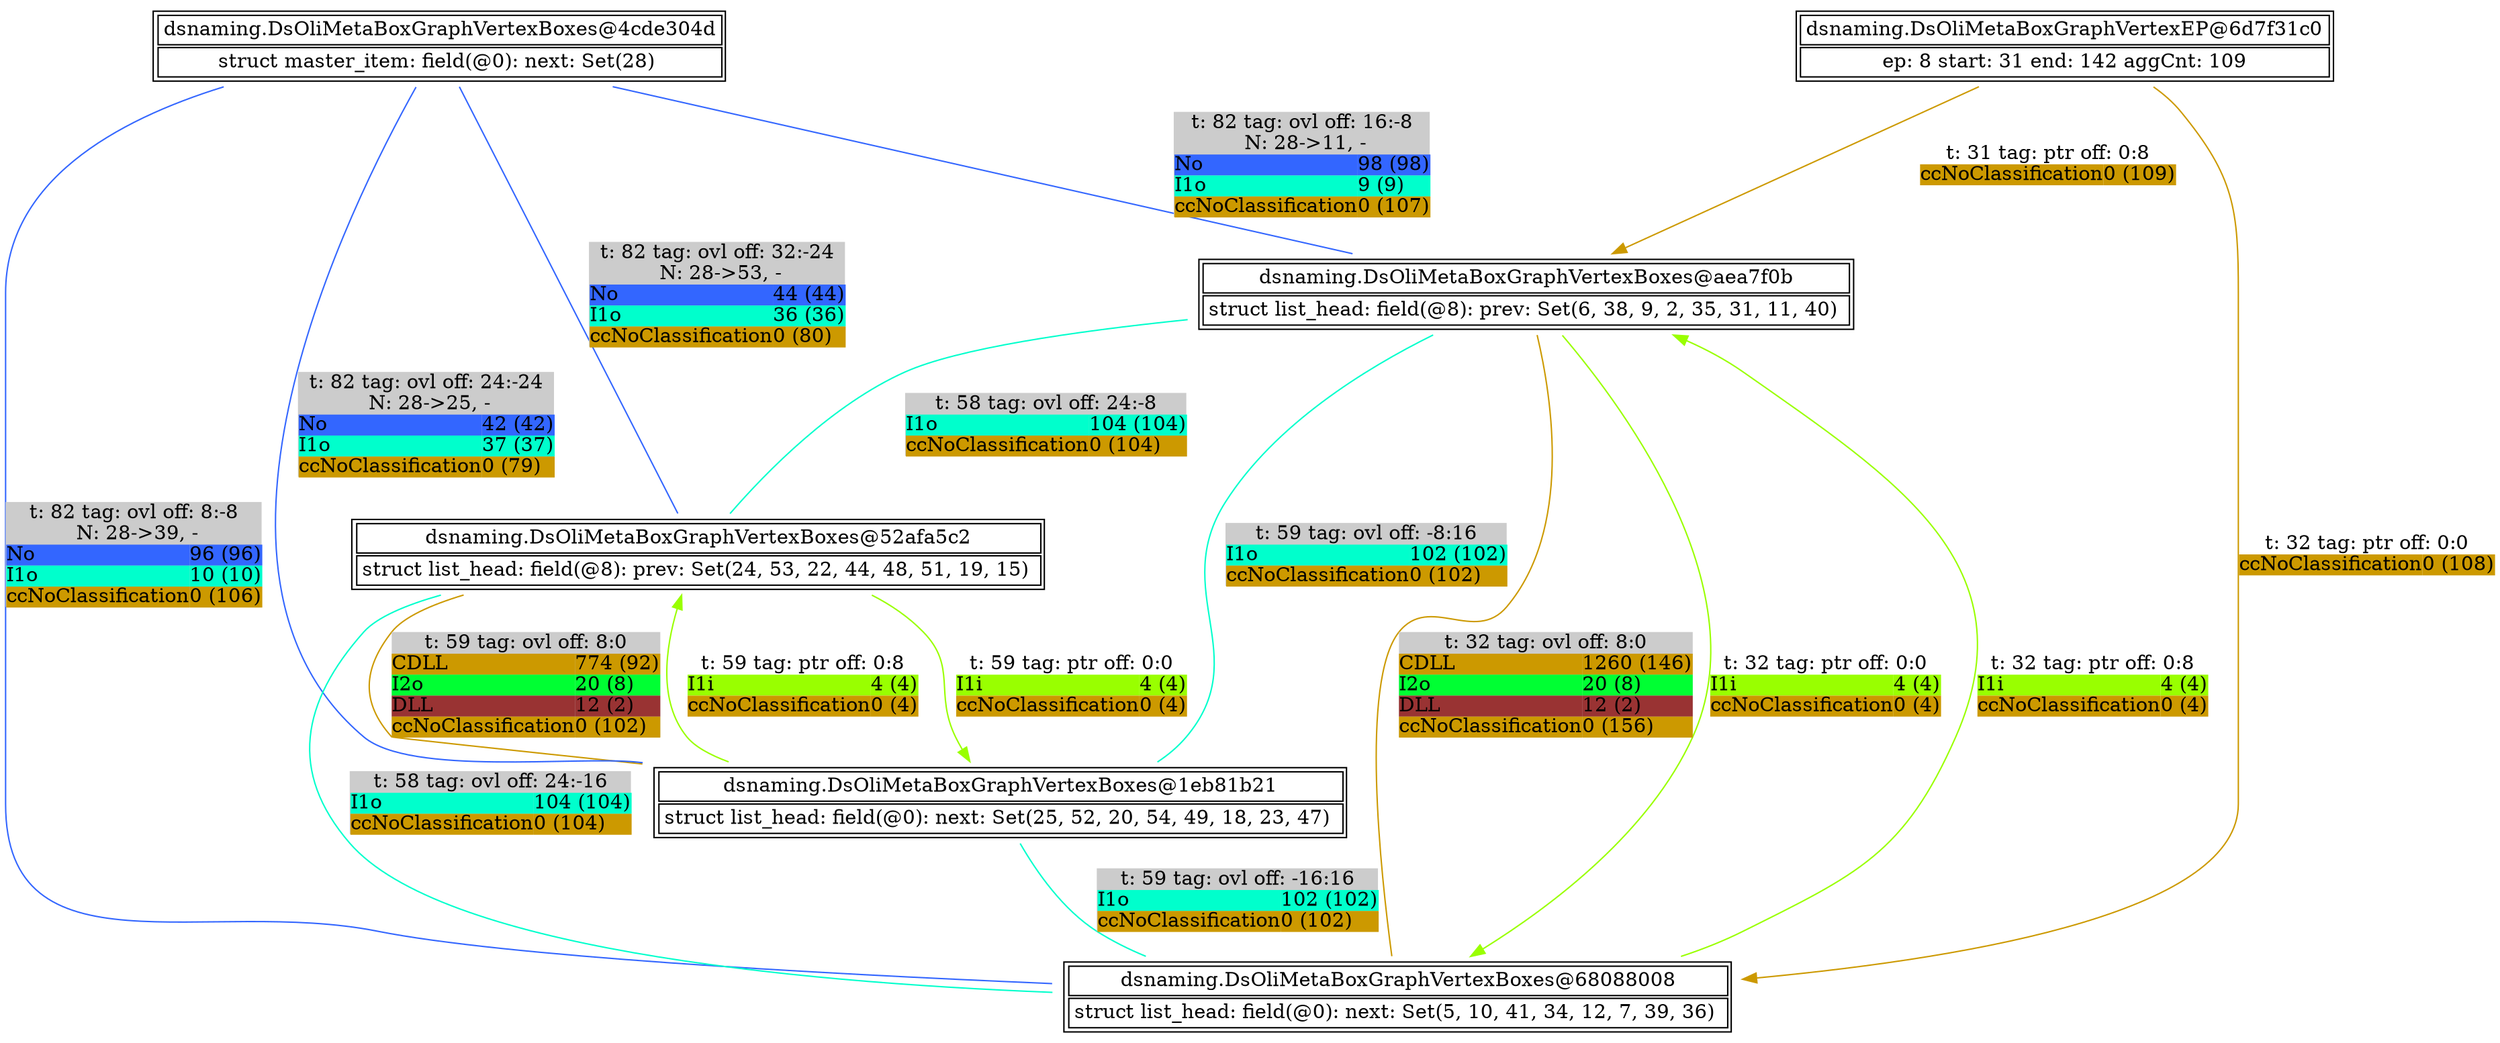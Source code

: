digraph G {
	"dsnaming.DsOliMetaBoxGraphVertexBoxes@aea7f0b" -> "dsnaming.DsOliMetaBoxGraphVertexBoxes@52afa5c2" [dir = none, label = <<TABLE BORDER="0" ALIGN="left" BGCOLOR="#CCCCCC" COLOR="black" CELLBORDER="0" CELLPADDING="0" CELLSPACING="0"><TR><TD COLSPAN="2">t: 58 tag: ovl off: 24:-8</TD></TR><TR><TD ALIGN="left" BGCOLOR="#00FFCC">I1o</TD><TD ALIGN="left" BGCOLOR="#00FFCC">104 (104)</TD></TR><TR><TD ALIGN="left" BGCOLOR="#CC9900">ccNoClassification</TD><TD ALIGN="left" BGCOLOR="#CC9900">0 (104)</TD></TR></TABLE>>, color = "#00FFCC"]
	"dsnaming.DsOliMetaBoxGraphVertexBoxes@52afa5c2" -> "dsnaming.DsOliMetaBoxGraphVertexBoxes@1eb81b21" [color = "#99FF00", label = <<TABLE BORDER="0" ALIGN="left" COLOR="black" CELLBORDER="0"  CELLPADDING="0" CELLSPACING="0"><TR><TD COLSPAN="2">t: 59 tag: ptr off: 0:0</TD></TR><TR><TD ALIGN="left" BGCOLOR="#99FF00">I1i</TD><TD ALIGN="left" BGCOLOR="#99FF00">4 (4)</TD></TR><TR><TD ALIGN="left" BGCOLOR="#CC9900">ccNoClassification</TD><TD ALIGN="left" BGCOLOR="#CC9900">0 (4)</TD></TR></TABLE>>]
	"dsnaming.DsOliMetaBoxGraphVertexBoxes@4cde304d" -> "dsnaming.DsOliMetaBoxGraphVertexBoxes@68088008" [dir = none, label = <<TABLE BORDER="0" ALIGN="left" BGCOLOR="#CCCCCC" COLOR="black" CELLBORDER="0" CELLPADDING="0" CELLSPACING="0"><TR><TD COLSPAN="2">t: 82 tag: ovl off: 8:-8</TD></TR><TR><TD COLSPAN="2"> N: 28-&gt;39, -</TD></TR><TR><TD ALIGN="left" BGCOLOR="#3366FF">No</TD><TD ALIGN="left" BGCOLOR="#3366FF">96 (96)</TD></TR><TR><TD ALIGN="left" BGCOLOR="#00FFCC">I1o</TD><TD ALIGN="left" BGCOLOR="#00FFCC">10 (10)</TD></TR><TR><TD ALIGN="left" BGCOLOR="#CC9900">ccNoClassification</TD><TD ALIGN="left" BGCOLOR="#CC9900">0 (106)</TD></TR></TABLE>>, color = "#3366FF"]
	"dsnaming.DsOliMetaBoxGraphVertexBoxes@4cde304d" -> "dsnaming.DsOliMetaBoxGraphVertexBoxes@aea7f0b" [dir = none, label = <<TABLE BORDER="0" ALIGN="left" BGCOLOR="#CCCCCC" COLOR="black" CELLBORDER="0" CELLPADDING="0" CELLSPACING="0"><TR><TD COLSPAN="2">t: 82 tag: ovl off: 16:-8</TD></TR><TR><TD COLSPAN="2"> N: 28-&gt;11, -</TD></TR><TR><TD ALIGN="left" BGCOLOR="#3366FF">No</TD><TD ALIGN="left" BGCOLOR="#3366FF">98 (98)</TD></TR><TR><TD ALIGN="left" BGCOLOR="#00FFCC">I1o</TD><TD ALIGN="left" BGCOLOR="#00FFCC">9 (9)</TD></TR><TR><TD ALIGN="left" BGCOLOR="#CC9900">ccNoClassification</TD><TD ALIGN="left" BGCOLOR="#CC9900">0 (107)</TD></TR></TABLE>>, color = "#3366FF"]
	"dsnaming.DsOliMetaBoxGraphVertexEP@6d7f31c0" -> "dsnaming.DsOliMetaBoxGraphVertexBoxes@aea7f0b" [color = "#CC9900", label = <<TABLE BORDER="0" ALIGN="left" COLOR="black" CELLBORDER="0"  CELLPADDING="0" CELLSPACING="0"><TR><TD COLSPAN="2">t: 31 tag: ptr off: 0:8</TD></TR><TR><TD ALIGN="left" BGCOLOR="#CC9900">ccNoClassification</TD><TD ALIGN="left" BGCOLOR="#CC9900">0 (109)</TD></TR></TABLE>>]
	"dsnaming.DsOliMetaBoxGraphVertexEP@6d7f31c0" -> "dsnaming.DsOliMetaBoxGraphVertexBoxes@68088008" [color = "#CC9900", label = <<TABLE BORDER="0" ALIGN="left" COLOR="black" CELLBORDER="0"  CELLPADDING="0" CELLSPACING="0"><TR><TD COLSPAN="2">t: 32 tag: ptr off: 0:0</TD></TR><TR><TD ALIGN="left" BGCOLOR="#CC9900">ccNoClassification</TD><TD ALIGN="left" BGCOLOR="#CC9900">0 (108)</TD></TR></TABLE>>]
	"dsnaming.DsOliMetaBoxGraphVertexBoxes@4cde304d" -> "dsnaming.DsOliMetaBoxGraphVertexBoxes@52afa5c2" [dir = none, label = <<TABLE BORDER="0" ALIGN="left" BGCOLOR="#CCCCCC" COLOR="black" CELLBORDER="0" CELLPADDING="0" CELLSPACING="0"><TR><TD COLSPAN="2">t: 82 tag: ovl off: 32:-24</TD></TR><TR><TD COLSPAN="2"> N: 28-&gt;53, -</TD></TR><TR><TD ALIGN="left" BGCOLOR="#3366FF">No</TD><TD ALIGN="left" BGCOLOR="#3366FF">44 (44)</TD></TR><TR><TD ALIGN="left" BGCOLOR="#00FFCC">I1o</TD><TD ALIGN="left" BGCOLOR="#00FFCC">36 (36)</TD></TR><TR><TD ALIGN="left" BGCOLOR="#CC9900">ccNoClassification</TD><TD ALIGN="left" BGCOLOR="#CC9900">0 (80)</TD></TR></TABLE>>, color = "#3366FF"]
	"dsnaming.DsOliMetaBoxGraphVertexBoxes@68088008" -> "dsnaming.DsOliMetaBoxGraphVertexBoxes@aea7f0b" [color = "#99FF00", label = <<TABLE BORDER="0" ALIGN="left" COLOR="black" CELLBORDER="0"  CELLPADDING="0" CELLSPACING="0"><TR><TD COLSPAN="2">t: 32 tag: ptr off: 0:8</TD></TR><TR><TD ALIGN="left" BGCOLOR="#99FF00">I1i</TD><TD ALIGN="left" BGCOLOR="#99FF00">4 (4)</TD></TR><TR><TD ALIGN="left" BGCOLOR="#CC9900">ccNoClassification</TD><TD ALIGN="left" BGCOLOR="#CC9900">0 (4)</TD></TR></TABLE>>]
	"dsnaming.DsOliMetaBoxGraphVertexBoxes@1eb81b21" -> "dsnaming.DsOliMetaBoxGraphVertexBoxes@52afa5c2" [dir = none, label = <<TABLE BORDER="0" ALIGN="left" BGCOLOR="#CCCCCC" COLOR="black" CELLBORDER="0" CELLPADDING="0" CELLSPACING="0"><TR><TD COLSPAN="2">t: 59 tag: ovl off: 8:0</TD></TR><TR><TD ALIGN="left" BGCOLOR="#CC9900">CDLL</TD><TD ALIGN="left" BGCOLOR="#CC9900">774 (92)</TD></TR><TR><TD ALIGN="left" BGCOLOR="#00FF33">I2o</TD><TD ALIGN="left" BGCOLOR="#00FF33">20 (8)</TD></TR><TR><TD ALIGN="left" BGCOLOR="#993333">DLL</TD><TD ALIGN="left" BGCOLOR="#993333">12 (2)</TD></TR><TR><TD ALIGN="left" BGCOLOR="#CC9900">ccNoClassification</TD><TD ALIGN="left" BGCOLOR="#CC9900">0 (102)</TD></TR></TABLE>>, color = "#CC9900"]
	"dsnaming.DsOliMetaBoxGraphVertexBoxes@68088008" -> "dsnaming.DsOliMetaBoxGraphVertexBoxes@52afa5c2" [dir = none, label = <<TABLE BORDER="0" ALIGN="left" BGCOLOR="#CCCCCC" COLOR="black" CELLBORDER="0" CELLPADDING="0" CELLSPACING="0"><TR><TD COLSPAN="2">t: 58 tag: ovl off: 24:-16</TD></TR><TR><TD ALIGN="left" BGCOLOR="#00FFCC">I1o</TD><TD ALIGN="left" BGCOLOR="#00FFCC">104 (104)</TD></TR><TR><TD ALIGN="left" BGCOLOR="#CC9900">ccNoClassification</TD><TD ALIGN="left" BGCOLOR="#CC9900">0 (104)</TD></TR></TABLE>>, color = "#00FFCC"]
	"dsnaming.DsOliMetaBoxGraphVertexBoxes@1eb81b21" -> "dsnaming.DsOliMetaBoxGraphVertexBoxes@aea7f0b" [dir = none, label = <<TABLE BORDER="0" ALIGN="left" BGCOLOR="#CCCCCC" COLOR="black" CELLBORDER="0" CELLPADDING="0" CELLSPACING="0"><TR><TD COLSPAN="2">t: 59 tag: ovl off: -8:16</TD></TR><TR><TD ALIGN="left" BGCOLOR="#00FFCC">I1o</TD><TD ALIGN="left" BGCOLOR="#00FFCC">102 (102)</TD></TR><TR><TD ALIGN="left" BGCOLOR="#CC9900">ccNoClassification</TD><TD ALIGN="left" BGCOLOR="#CC9900">0 (102)</TD></TR></TABLE>>, color = "#00FFCC"]
	"dsnaming.DsOliMetaBoxGraphVertexBoxes@1eb81b21" -> "dsnaming.DsOliMetaBoxGraphVertexBoxes@52afa5c2" [color = "#99FF00", label = <<TABLE BORDER="0" ALIGN="left" COLOR="black" CELLBORDER="0"  CELLPADDING="0" CELLSPACING="0"><TR><TD COLSPAN="2">t: 59 tag: ptr off: 0:8</TD></TR><TR><TD ALIGN="left" BGCOLOR="#99FF00">I1i</TD><TD ALIGN="left" BGCOLOR="#99FF00">4 (4)</TD></TR><TR><TD ALIGN="left" BGCOLOR="#CC9900">ccNoClassification</TD><TD ALIGN="left" BGCOLOR="#CC9900">0 (4)</TD></TR></TABLE>>]
	"dsnaming.DsOliMetaBoxGraphVertexBoxes@4cde304d" -> "dsnaming.DsOliMetaBoxGraphVertexBoxes@1eb81b21" [dir = none, label = <<TABLE BORDER="0" ALIGN="left" BGCOLOR="#CCCCCC" COLOR="black" CELLBORDER="0" CELLPADDING="0" CELLSPACING="0"><TR><TD COLSPAN="2">t: 82 tag: ovl off: 24:-24</TD></TR><TR><TD COLSPAN="2"> N: 28-&gt;25, -</TD></TR><TR><TD ALIGN="left" BGCOLOR="#3366FF">No</TD><TD ALIGN="left" BGCOLOR="#3366FF">42 (42)</TD></TR><TR><TD ALIGN="left" BGCOLOR="#00FFCC">I1o</TD><TD ALIGN="left" BGCOLOR="#00FFCC">37 (37)</TD></TR><TR><TD ALIGN="left" BGCOLOR="#CC9900">ccNoClassification</TD><TD ALIGN="left" BGCOLOR="#CC9900">0 (79)</TD></TR></TABLE>>, color = "#3366FF"]
	"dsnaming.DsOliMetaBoxGraphVertexBoxes@68088008" -> "dsnaming.DsOliMetaBoxGraphVertexBoxes@aea7f0b" [dir = none, label = <<TABLE BORDER="0" ALIGN="left" BGCOLOR="#CCCCCC" COLOR="black" CELLBORDER="0" CELLPADDING="0" CELLSPACING="0"><TR><TD COLSPAN="2">t: 32 tag: ovl off: 8:0</TD></TR><TR><TD ALIGN="left" BGCOLOR="#CC9900">CDLL</TD><TD ALIGN="left" BGCOLOR="#CC9900">1260 (146)</TD></TR><TR><TD ALIGN="left" BGCOLOR="#00FF33">I2o</TD><TD ALIGN="left" BGCOLOR="#00FF33">20 (8)</TD></TR><TR><TD ALIGN="left" BGCOLOR="#993333">DLL</TD><TD ALIGN="left" BGCOLOR="#993333">12 (2)</TD></TR><TR><TD ALIGN="left" BGCOLOR="#CC9900">ccNoClassification</TD><TD ALIGN="left" BGCOLOR="#CC9900">0 (156)</TD></TR></TABLE>>, color = "#CC9900"]
	"dsnaming.DsOliMetaBoxGraphVertexBoxes@1eb81b21" -> "dsnaming.DsOliMetaBoxGraphVertexBoxes@68088008" [dir = none, label = <<TABLE BORDER="0" ALIGN="left" BGCOLOR="#CCCCCC" COLOR="black" CELLBORDER="0" CELLPADDING="0" CELLSPACING="0"><TR><TD COLSPAN="2">t: 59 tag: ovl off: -16:16</TD></TR><TR><TD ALIGN="left" BGCOLOR="#00FFCC">I1o</TD><TD ALIGN="left" BGCOLOR="#00FFCC">102 (102)</TD></TR><TR><TD ALIGN="left" BGCOLOR="#CC9900">ccNoClassification</TD><TD ALIGN="left" BGCOLOR="#CC9900">0 (102)</TD></TR></TABLE>>, color = "#00FFCC"]
	"dsnaming.DsOliMetaBoxGraphVertexBoxes@aea7f0b" -> "dsnaming.DsOliMetaBoxGraphVertexBoxes@68088008" [color = "#99FF00", label = <<TABLE BORDER="0" ALIGN="left" COLOR="black" CELLBORDER="0"  CELLPADDING="0" CELLSPACING="0"><TR><TD COLSPAN="2">t: 32 tag: ptr off: 0:0</TD></TR><TR><TD ALIGN="left" BGCOLOR="#99FF00">I1i</TD><TD ALIGN="left" BGCOLOR="#99FF00">4 (4)</TD></TR><TR><TD ALIGN="left" BGCOLOR="#CC9900">ccNoClassification</TD><TD ALIGN="left" BGCOLOR="#CC9900">0 (4)</TD></TR></TABLE>>]
	subgraph connected_vertices {
		rankdir = LR
		"dsnaming.DsOliMetaBoxGraphVertexBoxes@4cde304d"  [label = <<TABLE><TR><TD COLSPAN="2">dsnaming.DsOliMetaBoxGraphVertexBoxes@4cde304d</TD></TR><TR><TD COLSPAN="2">struct master_item: field(@0): next: Set(28) </TD></TR></TABLE>>, shape = none]
		"dsnaming.DsOliMetaBoxGraphVertexBoxes@52afa5c2"  [label = <<TABLE><TR><TD COLSPAN="2">dsnaming.DsOliMetaBoxGraphVertexBoxes@52afa5c2</TD></TR><TR><TD COLSPAN="2">struct list_head: field(@8): prev: Set(24, 53, 22, 44, 48, 51, 19, 15) </TD></TR></TABLE>>, shape = none]
		"dsnaming.DsOliMetaBoxGraphVertexBoxes@aea7f0b"  [label = <<TABLE><TR><TD COLSPAN="2">dsnaming.DsOliMetaBoxGraphVertexBoxes@aea7f0b</TD></TR><TR><TD COLSPAN="2">struct list_head: field(@8): prev: Set(6, 38, 9, 2, 35, 31, 11, 40) </TD></TR></TABLE>>, shape = none]
		"dsnaming.DsOliMetaBoxGraphVertexEP@6d7f31c0"  [label = <<TABLE><TR><TD COLSPAN="2">dsnaming.DsOliMetaBoxGraphVertexEP@6d7f31c0</TD></TR><TR><TD COLSPAN="2">ep: 8 start: 31 end: 142 aggCnt: 109</TD></TR></TABLE>>, shape = none]
		"dsnaming.DsOliMetaBoxGraphVertexBoxes@1eb81b21"  [label = <<TABLE><TR><TD COLSPAN="2">dsnaming.DsOliMetaBoxGraphVertexBoxes@1eb81b21</TD></TR><TR><TD COLSPAN="2">struct list_head: field(@0): next: Set(25, 52, 20, 54, 49, 18, 23, 47) </TD></TR></TABLE>>, shape = none]
		"dsnaming.DsOliMetaBoxGraphVertexBoxes@68088008"  [label = <<TABLE><TR><TD COLSPAN="2">dsnaming.DsOliMetaBoxGraphVertexBoxes@68088008</TD></TR><TR><TD COLSPAN="2">struct list_head: field(@0): next: Set(5, 10, 41, 34, 12, 7, 39, 36) </TD></TR></TABLE>>, shape = none]
	}
}